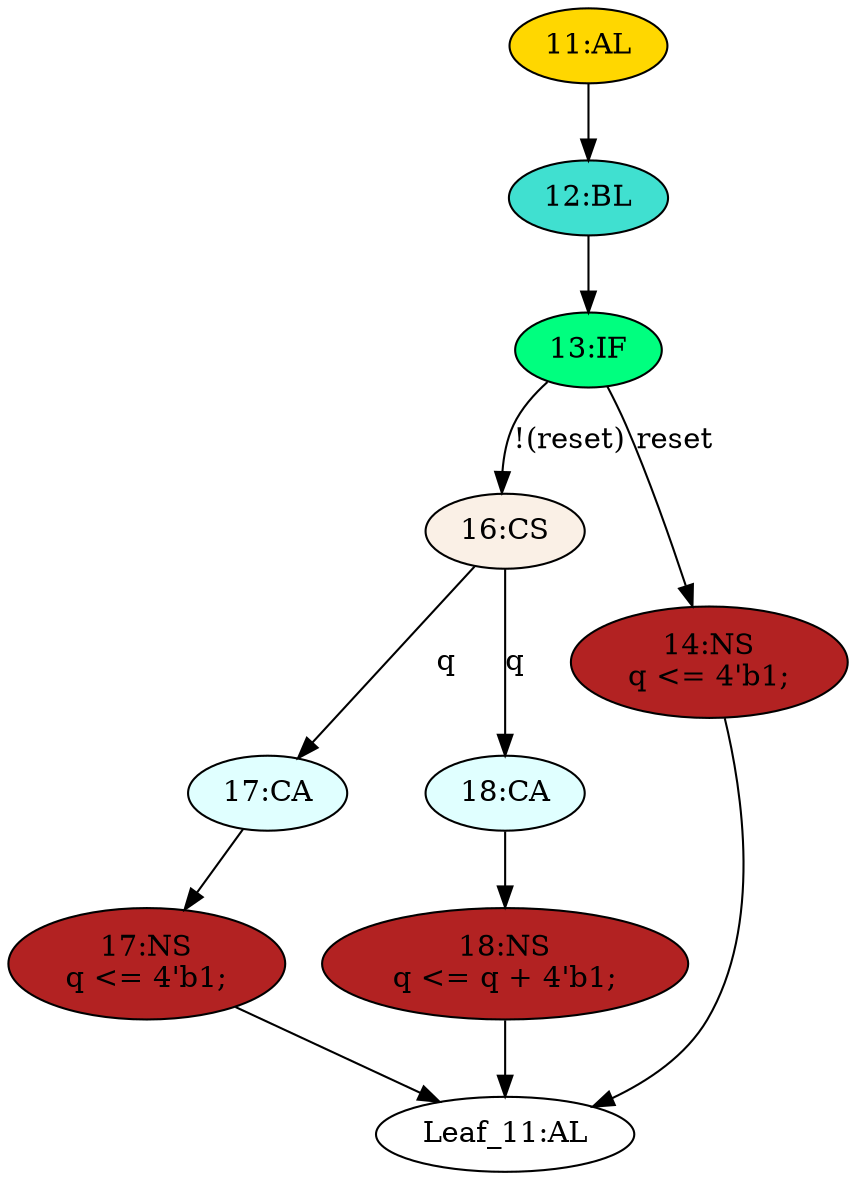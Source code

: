 strict digraph "" {
	node [label="\N"];
	"16:CS"	[ast="<pyverilog.vparser.ast.CaseStatement object at 0x7fb2f9d65250>",
		fillcolor=linen,
		label="16:CS",
		statements="[]",
		style=filled,
		typ=CaseStatement];
	"17:CA"	[ast="<pyverilog.vparser.ast.Case object at 0x7fb2f9d653d0>",
		fillcolor=lightcyan,
		label="17:CA",
		statements="[]",
		style=filled,
		typ=Case];
	"16:CS" -> "17:CA"	[cond="['q']",
		label=q,
		lineno=16];
	"18:CA"	[ast="<pyverilog.vparser.ast.Case object at 0x7fb2f9d655d0>",
		fillcolor=lightcyan,
		label="18:CA",
		statements="[]",
		style=filled,
		typ=Case];
	"16:CS" -> "18:CA"	[cond="['q']",
		label=q,
		lineno=16];
	"13:IF"	[ast="<pyverilog.vparser.ast.IfStatement object at 0x7fb2f9d65950>",
		fillcolor=springgreen,
		label="13:IF",
		statements="[]",
		style=filled,
		typ=IfStatement];
	"13:IF" -> "16:CS"	[cond="['reset']",
		label="!(reset)",
		lineno=13];
	"14:NS"	[ast="<pyverilog.vparser.ast.NonblockingSubstitution object at 0x7fb2f9d65a10>",
		fillcolor=firebrick,
		label="14:NS
q <= 4'b1;",
		statements="[<pyverilog.vparser.ast.NonblockingSubstitution object at 0x7fb2f9d65a10>]",
		style=filled,
		typ=NonblockingSubstitution];
	"13:IF" -> "14:NS"	[cond="['reset']",
		label=reset,
		lineno=13];
	"17:NS"	[ast="<pyverilog.vparser.ast.NonblockingSubstitution object at 0x7fb2f9d65450>",
		fillcolor=firebrick,
		label="17:NS
q <= 4'b1;",
		statements="[<pyverilog.vparser.ast.NonblockingSubstitution object at 0x7fb2f9d65450>]",
		style=filled,
		typ=NonblockingSubstitution];
	"17:CA" -> "17:NS"	[cond="[]",
		lineno=None];
	"18:NS"	[ast="<pyverilog.vparser.ast.NonblockingSubstitution object at 0x7fb2f9d65610>",
		fillcolor=firebrick,
		label="18:NS
q <= q + 4'b1;",
		statements="[<pyverilog.vparser.ast.NonblockingSubstitution object at 0x7fb2f9d65610>]",
		style=filled,
		typ=NonblockingSubstitution];
	"Leaf_11:AL"	[def_var="['q']",
		label="Leaf_11:AL"];
	"18:NS" -> "Leaf_11:AL"	[cond="[]",
		lineno=None];
	"12:BL"	[ast="<pyverilog.vparser.ast.Block object at 0x7fb2f9d65910>",
		fillcolor=turquoise,
		label="12:BL",
		statements="[]",
		style=filled,
		typ=Block];
	"12:BL" -> "13:IF"	[cond="[]",
		lineno=None];
	"18:CA" -> "18:NS"	[cond="[]",
		lineno=None];
	"11:AL"	[ast="<pyverilog.vparser.ast.Always object at 0x7fb2f9d65810>",
		clk_sens=True,
		fillcolor=gold,
		label="11:AL",
		sens="['clk']",
		statements="[]",
		style=filled,
		typ=Always,
		use_var="['reset', 'q']"];
	"11:AL" -> "12:BL"	[cond="[]",
		lineno=None];
	"17:NS" -> "Leaf_11:AL"	[cond="[]",
		lineno=None];
	"14:NS" -> "Leaf_11:AL"	[cond="[]",
		lineno=None];
}

